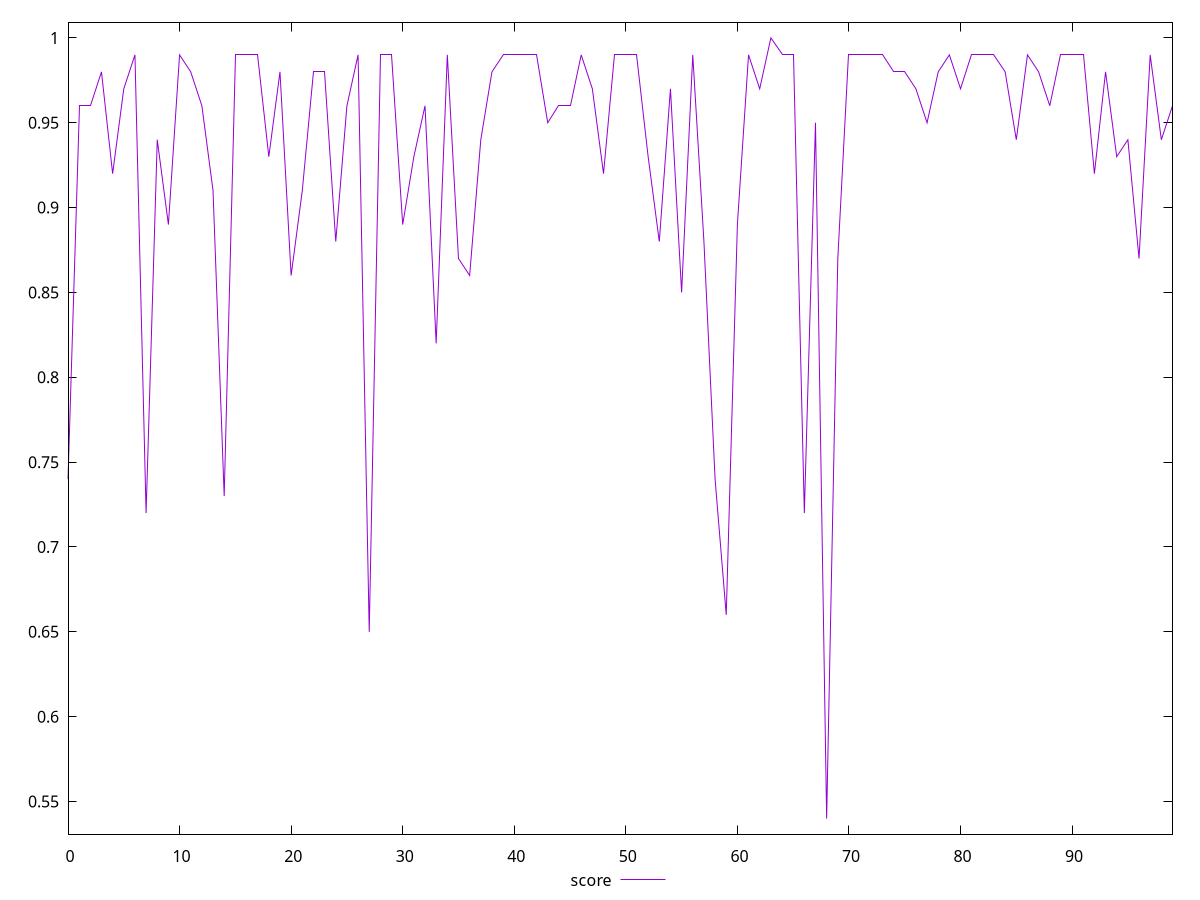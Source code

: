 reset

$score <<EOF
0 0.74
1 0.96
2 0.96
3 0.98
4 0.92
5 0.97
6 0.99
7 0.72
8 0.94
9 0.89
10 0.99
11 0.98
12 0.96
13 0.91
14 0.73
15 0.99
16 0.99
17 0.99
18 0.93
19 0.98
20 0.86
21 0.91
22 0.98
23 0.98
24 0.88
25 0.96
26 0.99
27 0.65
28 0.99
29 0.99
30 0.89
31 0.93
32 0.96
33 0.82
34 0.99
35 0.87
36 0.86
37 0.94
38 0.98
39 0.99
40 0.99
41 0.99
42 0.99
43 0.95
44 0.96
45 0.96
46 0.99
47 0.97
48 0.92
49 0.99
50 0.99
51 0.99
52 0.93
53 0.88
54 0.97
55 0.85
56 0.99
57 0.88
58 0.74
59 0.66
60 0.89
61 0.99
62 0.97
63 1
64 0.99
65 0.99
66 0.72
67 0.95
68 0.54
69 0.87
70 0.99
71 0.99
72 0.99
73 0.99
74 0.98
75 0.98
76 0.97
77 0.95
78 0.98
79 0.99
80 0.97
81 0.99
82 0.99
83 0.99
84 0.98
85 0.94
86 0.99
87 0.98
88 0.96
89 0.99
90 0.99
91 0.99
92 0.92
93 0.98
94 0.93
95 0.94
96 0.87
97 0.99
98 0.94
99 0.96
EOF

set key outside below
set xrange [0:99]
set yrange [0.5308:1.0092]
set trange [0.5308:1.0092]
set terminal svg size 640, 500 enhanced background rgb 'white'
set output "report_00013_2021-02-09T12-04-24.940Z/speed-index/samples/pages+cached+noadtech+nomedia/score/values.svg"

plot $score title "score" with line

reset
